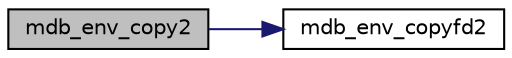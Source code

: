 digraph "mdb_env_copy2"
{
  edge [fontname="Helvetica",fontsize="10",labelfontname="Helvetica",labelfontsize="10"];
  node [fontname="Helvetica",fontsize="10",shape=record];
  rankdir="LR";
  Node40 [label="mdb_env_copy2",height=0.2,width=0.4,color="black", fillcolor="grey75", style="filled", fontcolor="black"];
  Node40 -> Node41 [color="midnightblue",fontsize="10",style="solid",fontname="Helvetica"];
  Node41 [label="mdb_env_copyfd2",height=0.2,width=0.4,color="black", fillcolor="white", style="filled",URL="$group__mdb.html#ga5040d0de1f14000fa01fc0b522ff1f86",tooltip="Copy an LMDB environment to the specified file descriptor, with options. "];
}
